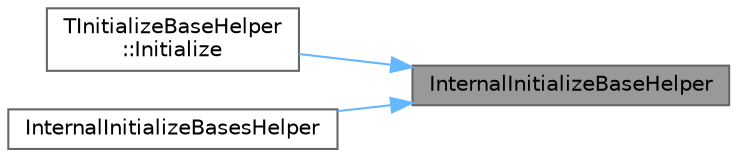 digraph "InternalInitializeBaseHelper"
{
 // INTERACTIVE_SVG=YES
 // LATEX_PDF_SIZE
  bgcolor="transparent";
  edge [fontname=Helvetica,fontsize=10,labelfontname=Helvetica,labelfontsize=10];
  node [fontname=Helvetica,fontsize=10,shape=box,height=0.2,width=0.4];
  rankdir="RL";
  Node1 [id="Node000001",label="InternalInitializeBaseHelper",height=0.2,width=0.4,color="gray40", fillcolor="grey60", style="filled", fontcolor="black",tooltip=" "];
  Node1 -> Node2 [id="edge1_Node000001_Node000002",dir="back",color="steelblue1",style="solid",tooltip=" "];
  Node2 [id="Node000002",label="TInitializeBaseHelper\l::Initialize",height=0.2,width=0.4,color="grey40", fillcolor="white", style="filled",URL="$df/d58/structTInitializeBaseHelper.html#ac5cf466b91dc7949a0a8a0070bfcb45a",tooltip=" "];
  Node1 -> Node3 [id="edge2_Node000001_Node000003",dir="back",color="steelblue1",style="solid",tooltip=" "];
  Node3 [id="Node000003",label="InternalInitializeBasesHelper",height=0.2,width=0.4,color="grey40", fillcolor="white", style="filled",URL="$d7/d66/MemoryLayout_8h.html#aad777358d08acee32e85a4c8f2f4ec1e",tooltip=" "];
}
